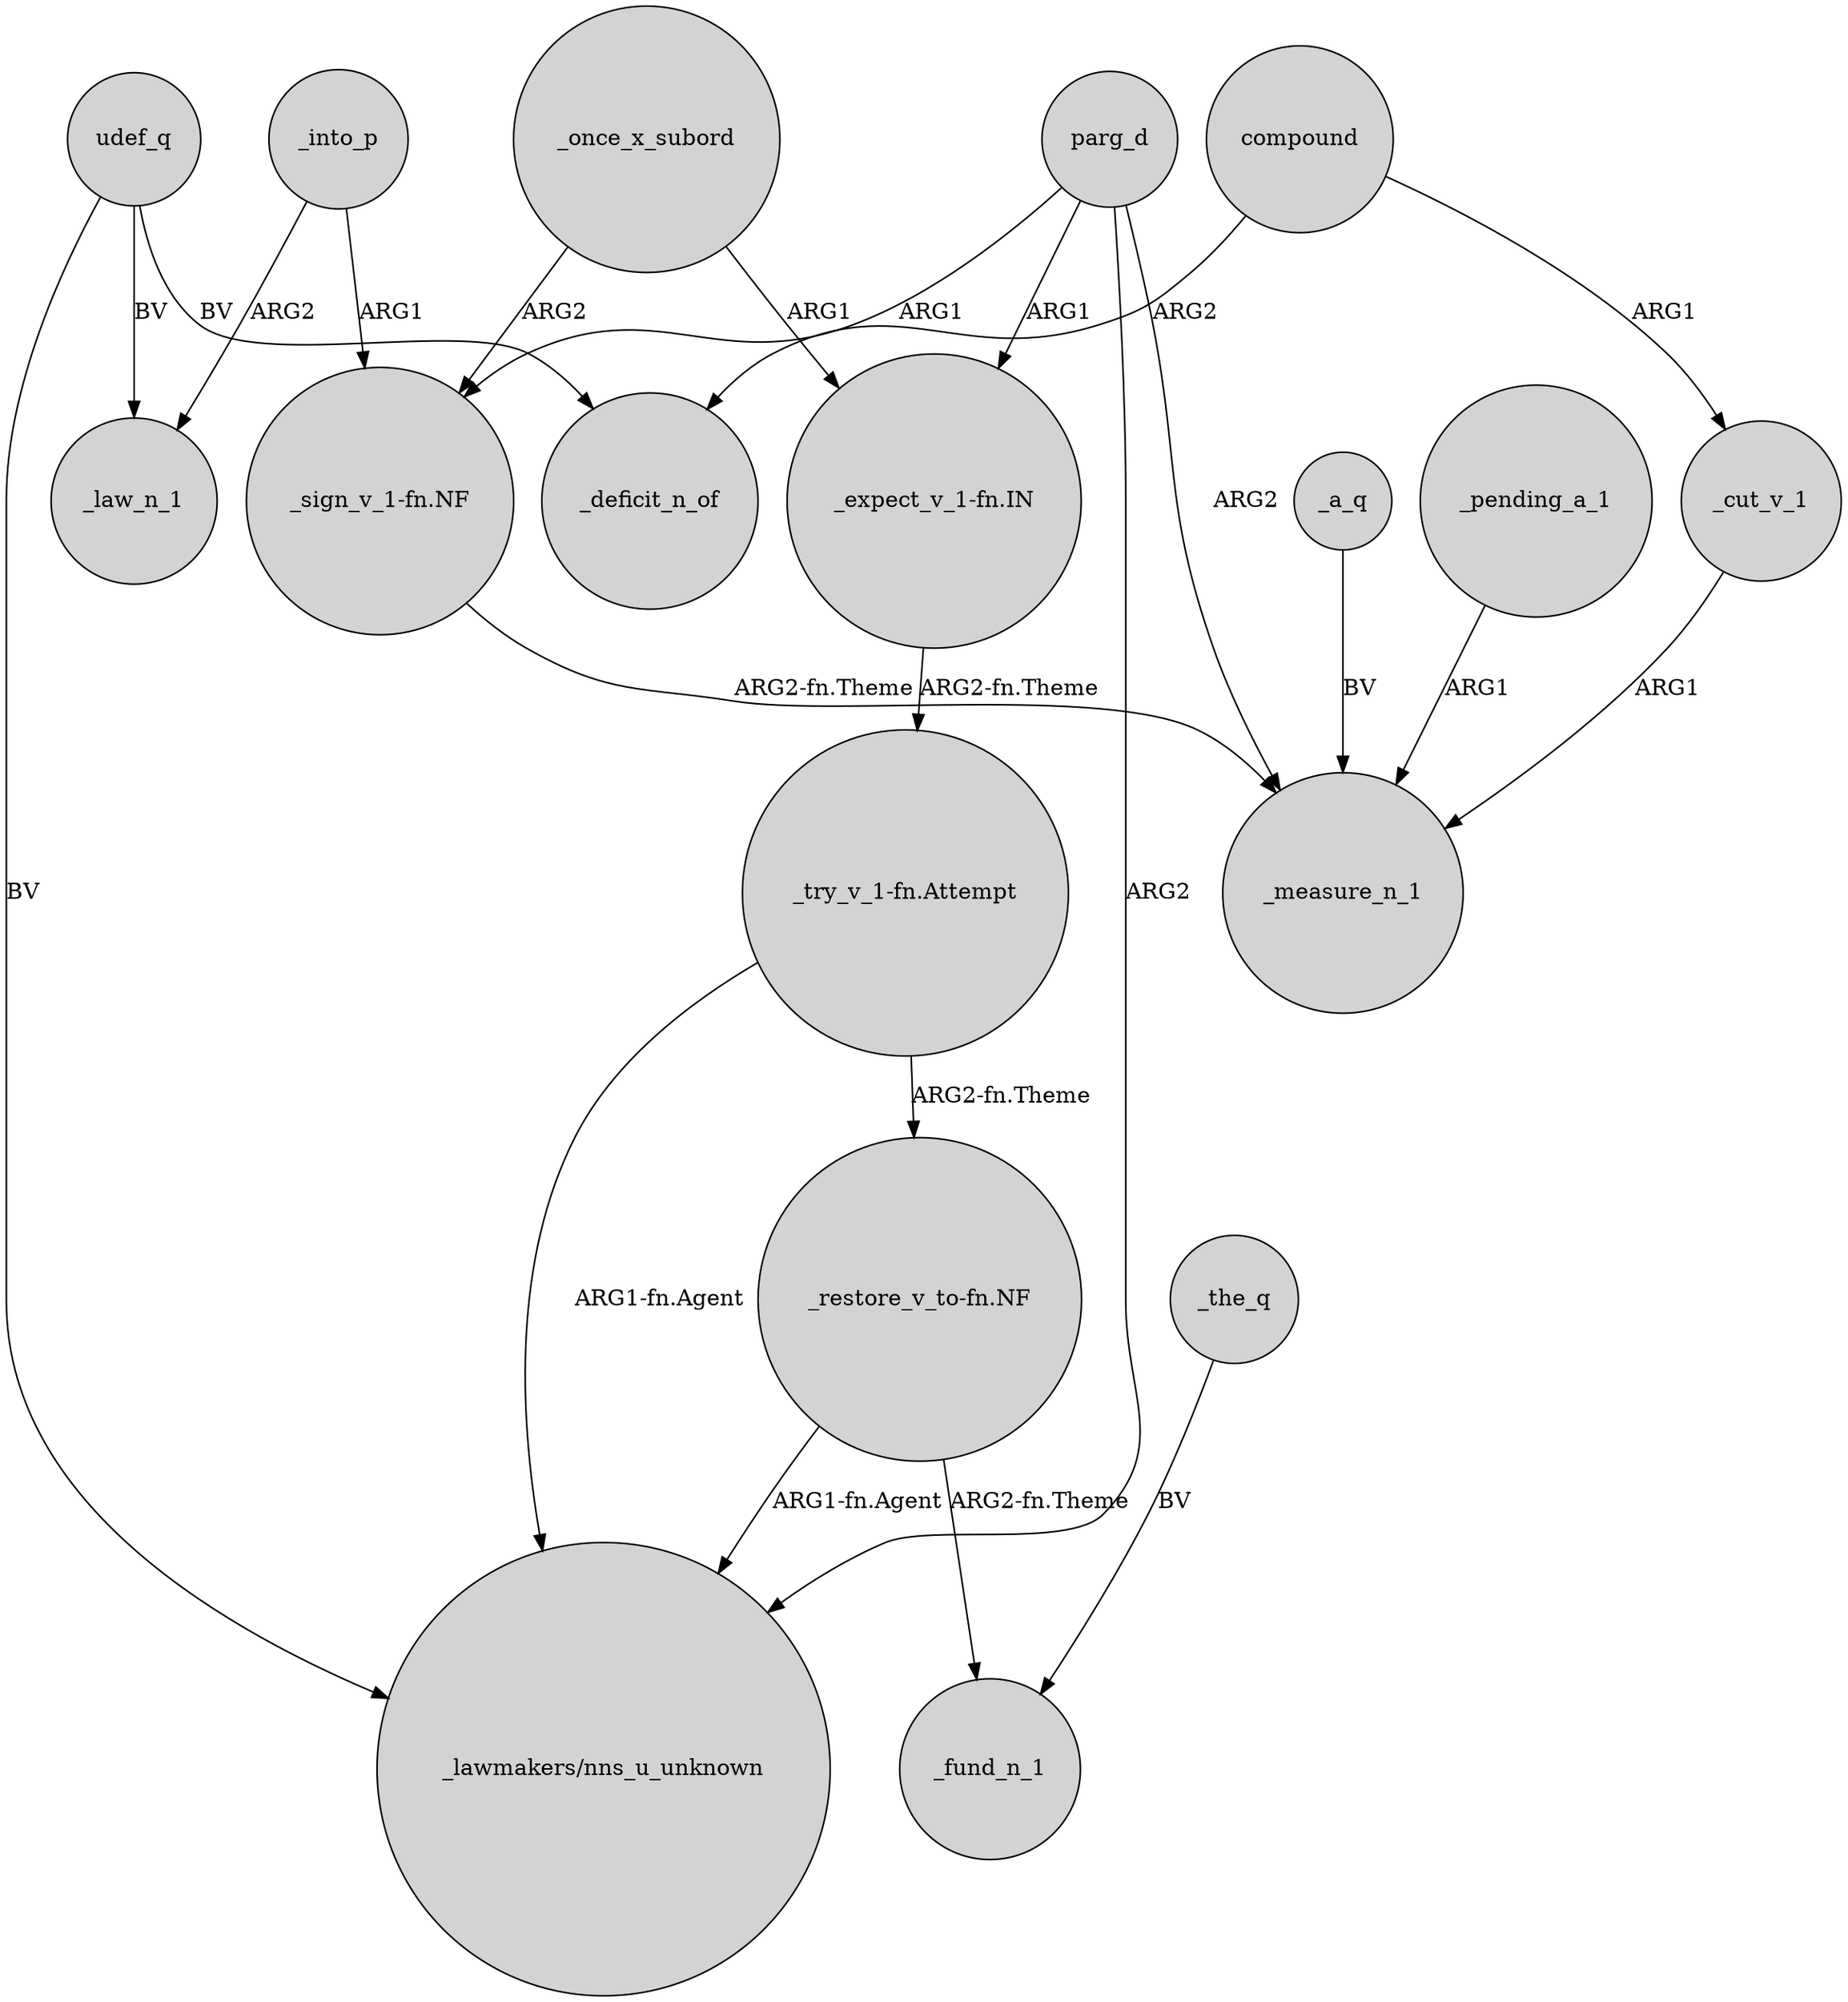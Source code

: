 digraph {
	node [shape=circle style=filled]
	_into_p -> _law_n_1 [label=ARG2]
	parg_d -> "_lawmakers/nns_u_unknown" [label=ARG2]
	"_restore_v_to-fn.NF" -> _fund_n_1 [label="ARG2-fn.Theme"]
	udef_q -> "_lawmakers/nns_u_unknown" [label=BV]
	_once_x_subord -> "_sign_v_1-fn.NF" [label=ARG2]
	"_expect_v_1-fn.IN" -> "_try_v_1-fn.Attempt" [label="ARG2-fn.Theme"]
	_once_x_subord -> "_expect_v_1-fn.IN" [label=ARG1]
	udef_q -> _law_n_1 [label=BV]
	udef_q -> _deficit_n_of [label=BV]
	_the_q -> _fund_n_1 [label=BV]
	"_sign_v_1-fn.NF" -> _measure_n_1 [label="ARG2-fn.Theme"]
	_a_q -> _measure_n_1 [label=BV]
	parg_d -> "_sign_v_1-fn.NF" [label=ARG1]
	"_try_v_1-fn.Attempt" -> "_lawmakers/nns_u_unknown" [label="ARG1-fn.Agent"]
	parg_d -> "_expect_v_1-fn.IN" [label=ARG1]
	compound -> _deficit_n_of [label=ARG2]
	_pending_a_1 -> _measure_n_1 [label=ARG1]
	"_try_v_1-fn.Attempt" -> "_restore_v_to-fn.NF" [label="ARG2-fn.Theme"]
	parg_d -> _measure_n_1 [label=ARG2]
	"_restore_v_to-fn.NF" -> "_lawmakers/nns_u_unknown" [label="ARG1-fn.Agent"]
	_into_p -> "_sign_v_1-fn.NF" [label=ARG1]
	compound -> _cut_v_1 [label=ARG1]
	_cut_v_1 -> _measure_n_1 [label=ARG1]
}
